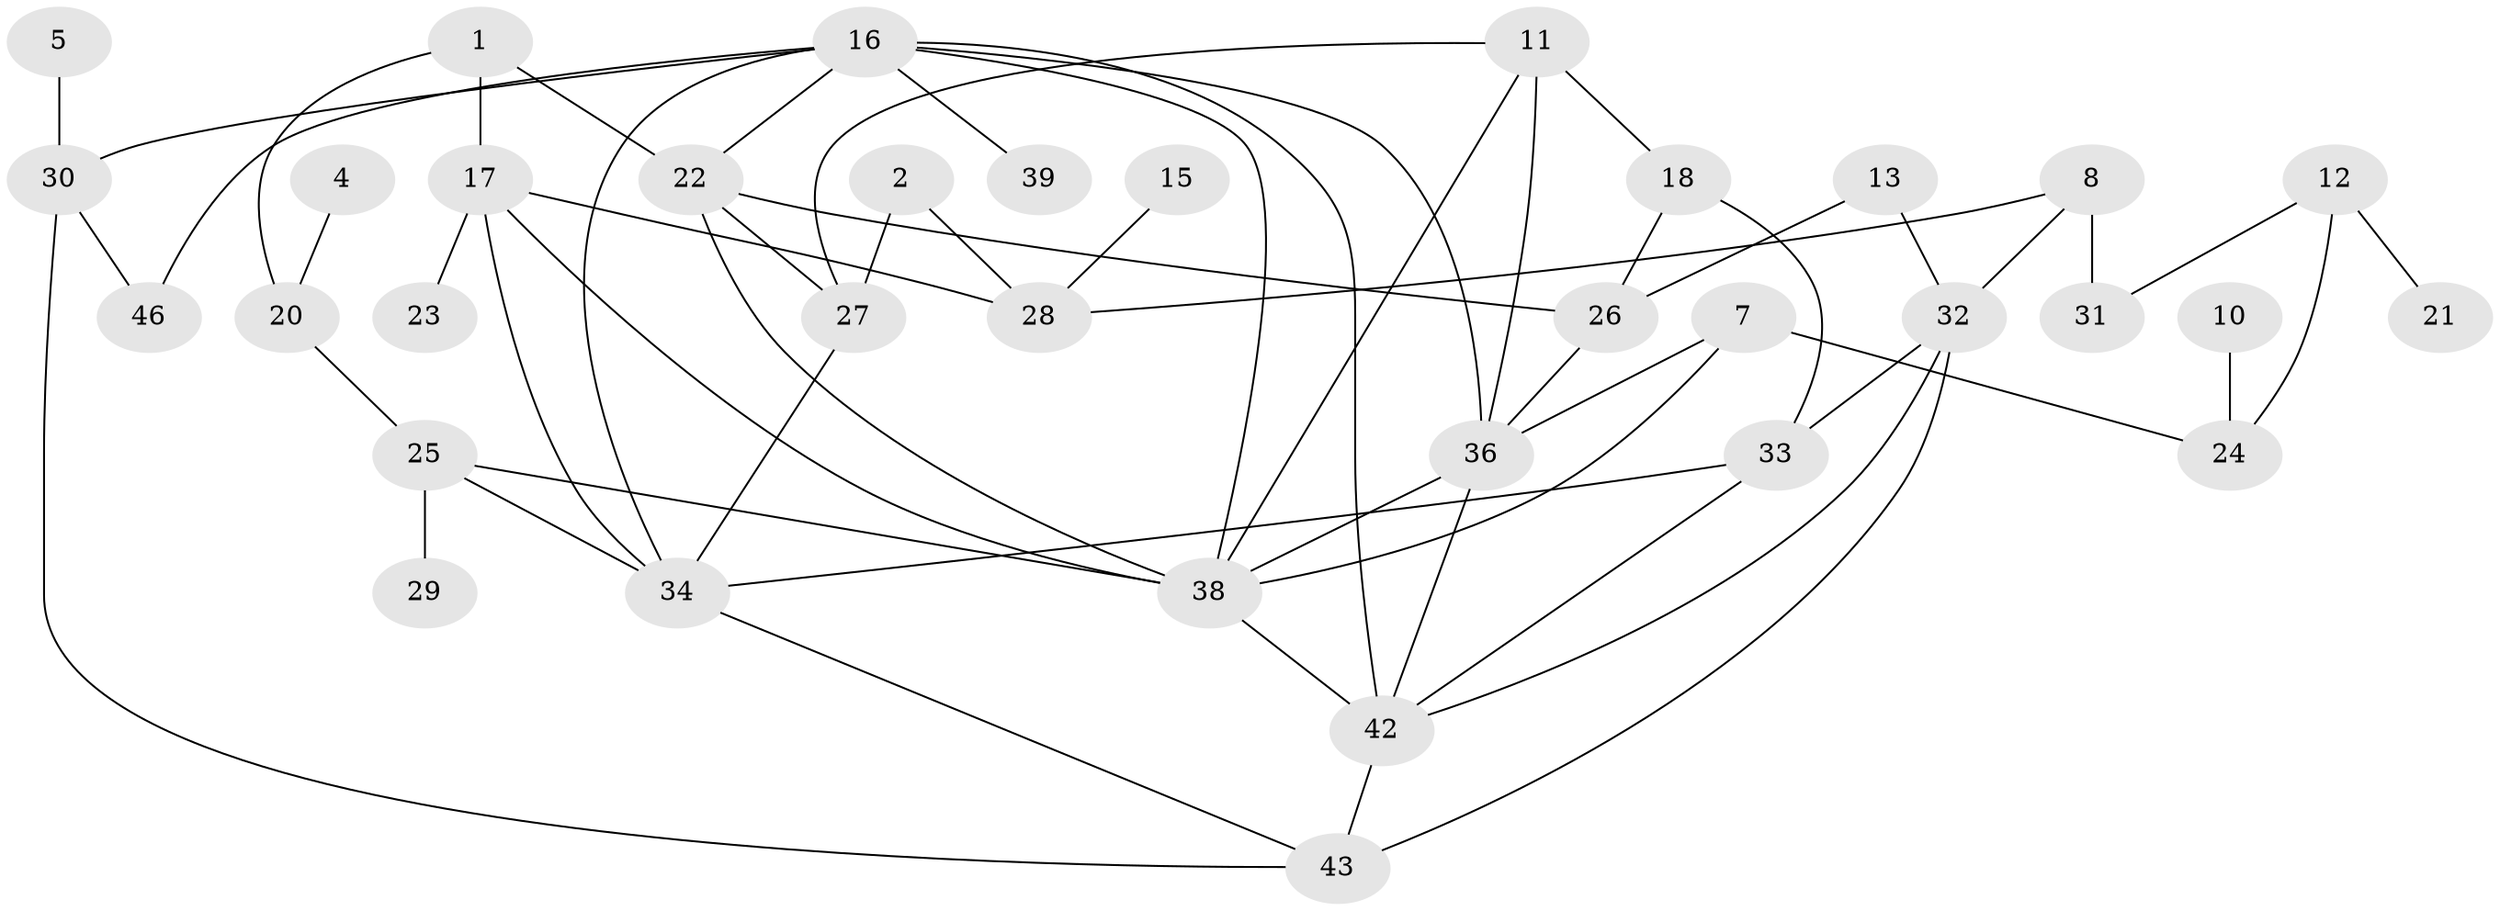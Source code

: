 // original degree distribution, {4: 0.17582417582417584, 2: 0.24175824175824176, 3: 0.17582417582417584, 5: 0.06593406593406594, 6: 0.01098901098901099, 1: 0.2087912087912088, 0: 0.10989010989010989, 7: 0.01098901098901099}
// Generated by graph-tools (version 1.1) at 2025/49/03/09/25 03:49:10]
// undirected, 35 vertices, 59 edges
graph export_dot {
graph [start="1"]
  node [color=gray90,style=filled];
  1;
  2;
  4;
  5;
  7;
  8;
  10;
  11;
  12;
  13;
  15;
  16;
  17;
  18;
  20;
  21;
  22;
  23;
  24;
  25;
  26;
  27;
  28;
  29;
  30;
  31;
  32;
  33;
  34;
  36;
  38;
  39;
  42;
  43;
  46;
  1 -- 17 [weight=1.0];
  1 -- 20 [weight=1.0];
  1 -- 22 [weight=1.0];
  2 -- 27 [weight=1.0];
  2 -- 28 [weight=1.0];
  4 -- 20 [weight=1.0];
  5 -- 30 [weight=1.0];
  7 -- 24 [weight=1.0];
  7 -- 36 [weight=1.0];
  7 -- 38 [weight=1.0];
  8 -- 28 [weight=1.0];
  8 -- 31 [weight=2.0];
  8 -- 32 [weight=1.0];
  10 -- 24 [weight=1.0];
  11 -- 18 [weight=1.0];
  11 -- 27 [weight=1.0];
  11 -- 36 [weight=1.0];
  11 -- 38 [weight=1.0];
  12 -- 21 [weight=1.0];
  12 -- 24 [weight=1.0];
  12 -- 31 [weight=1.0];
  13 -- 26 [weight=1.0];
  13 -- 32 [weight=1.0];
  15 -- 28 [weight=1.0];
  16 -- 22 [weight=1.0];
  16 -- 30 [weight=1.0];
  16 -- 34 [weight=1.0];
  16 -- 36 [weight=1.0];
  16 -- 38 [weight=1.0];
  16 -- 39 [weight=1.0];
  16 -- 42 [weight=1.0];
  16 -- 46 [weight=1.0];
  17 -- 23 [weight=1.0];
  17 -- 28 [weight=1.0];
  17 -- 34 [weight=1.0];
  17 -- 38 [weight=2.0];
  18 -- 26 [weight=1.0];
  18 -- 33 [weight=1.0];
  20 -- 25 [weight=1.0];
  22 -- 26 [weight=1.0];
  22 -- 27 [weight=1.0];
  22 -- 38 [weight=1.0];
  25 -- 29 [weight=1.0];
  25 -- 34 [weight=1.0];
  25 -- 38 [weight=1.0];
  26 -- 36 [weight=1.0];
  27 -- 34 [weight=1.0];
  30 -- 43 [weight=1.0];
  30 -- 46 [weight=1.0];
  32 -- 33 [weight=2.0];
  32 -- 42 [weight=1.0];
  32 -- 43 [weight=1.0];
  33 -- 34 [weight=1.0];
  33 -- 42 [weight=1.0];
  34 -- 43 [weight=1.0];
  36 -- 38 [weight=1.0];
  36 -- 42 [weight=1.0];
  38 -- 42 [weight=1.0];
  42 -- 43 [weight=1.0];
}
